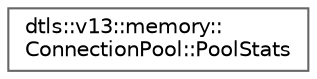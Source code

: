 digraph "Graphical Class Hierarchy"
{
 // LATEX_PDF_SIZE
  bgcolor="transparent";
  edge [fontname=Helvetica,fontsize=10,labelfontname=Helvetica,labelfontsize=10];
  node [fontname=Helvetica,fontsize=10,shape=box,height=0.2,width=0.4];
  rankdir="LR";
  Node0 [id="Node000000",label="dtls::v13::memory::\lConnectionPool::PoolStats",height=0.2,width=0.4,color="grey40", fillcolor="white", style="filled",URL="$structdtls_1_1v13_1_1memory_1_1ConnectionPool_1_1PoolStats.html",tooltip=" "];
}
